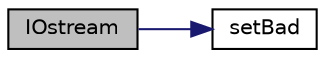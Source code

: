 digraph "IOstream"
{
 // LATEX_PDF_SIZE
  edge [fontname="Helvetica",fontsize="10",labelfontname="Helvetica",labelfontsize="10"];
  node [fontname="Helvetica",fontsize="10",shape=record];
  rankdir="LR";
  Node1 [label="IOstream",height=0.2,width=0.4,color="black", fillcolor="grey75", style="filled", fontcolor="black",tooltip="Construct and set write format."];
  Node1 -> Node2 [color="midnightblue",fontsize="10",style="solid",fontname="Helvetica"];
  Node2 [label="setBad",height=0.2,width=0.4,color="black", fillcolor="white", style="filled",URL="$classpFlow_1_1IOstream.html#a638b33dd25b3cd8ea7e846f04fd6a6a3",tooltip="Set stream to be bad."];
}
